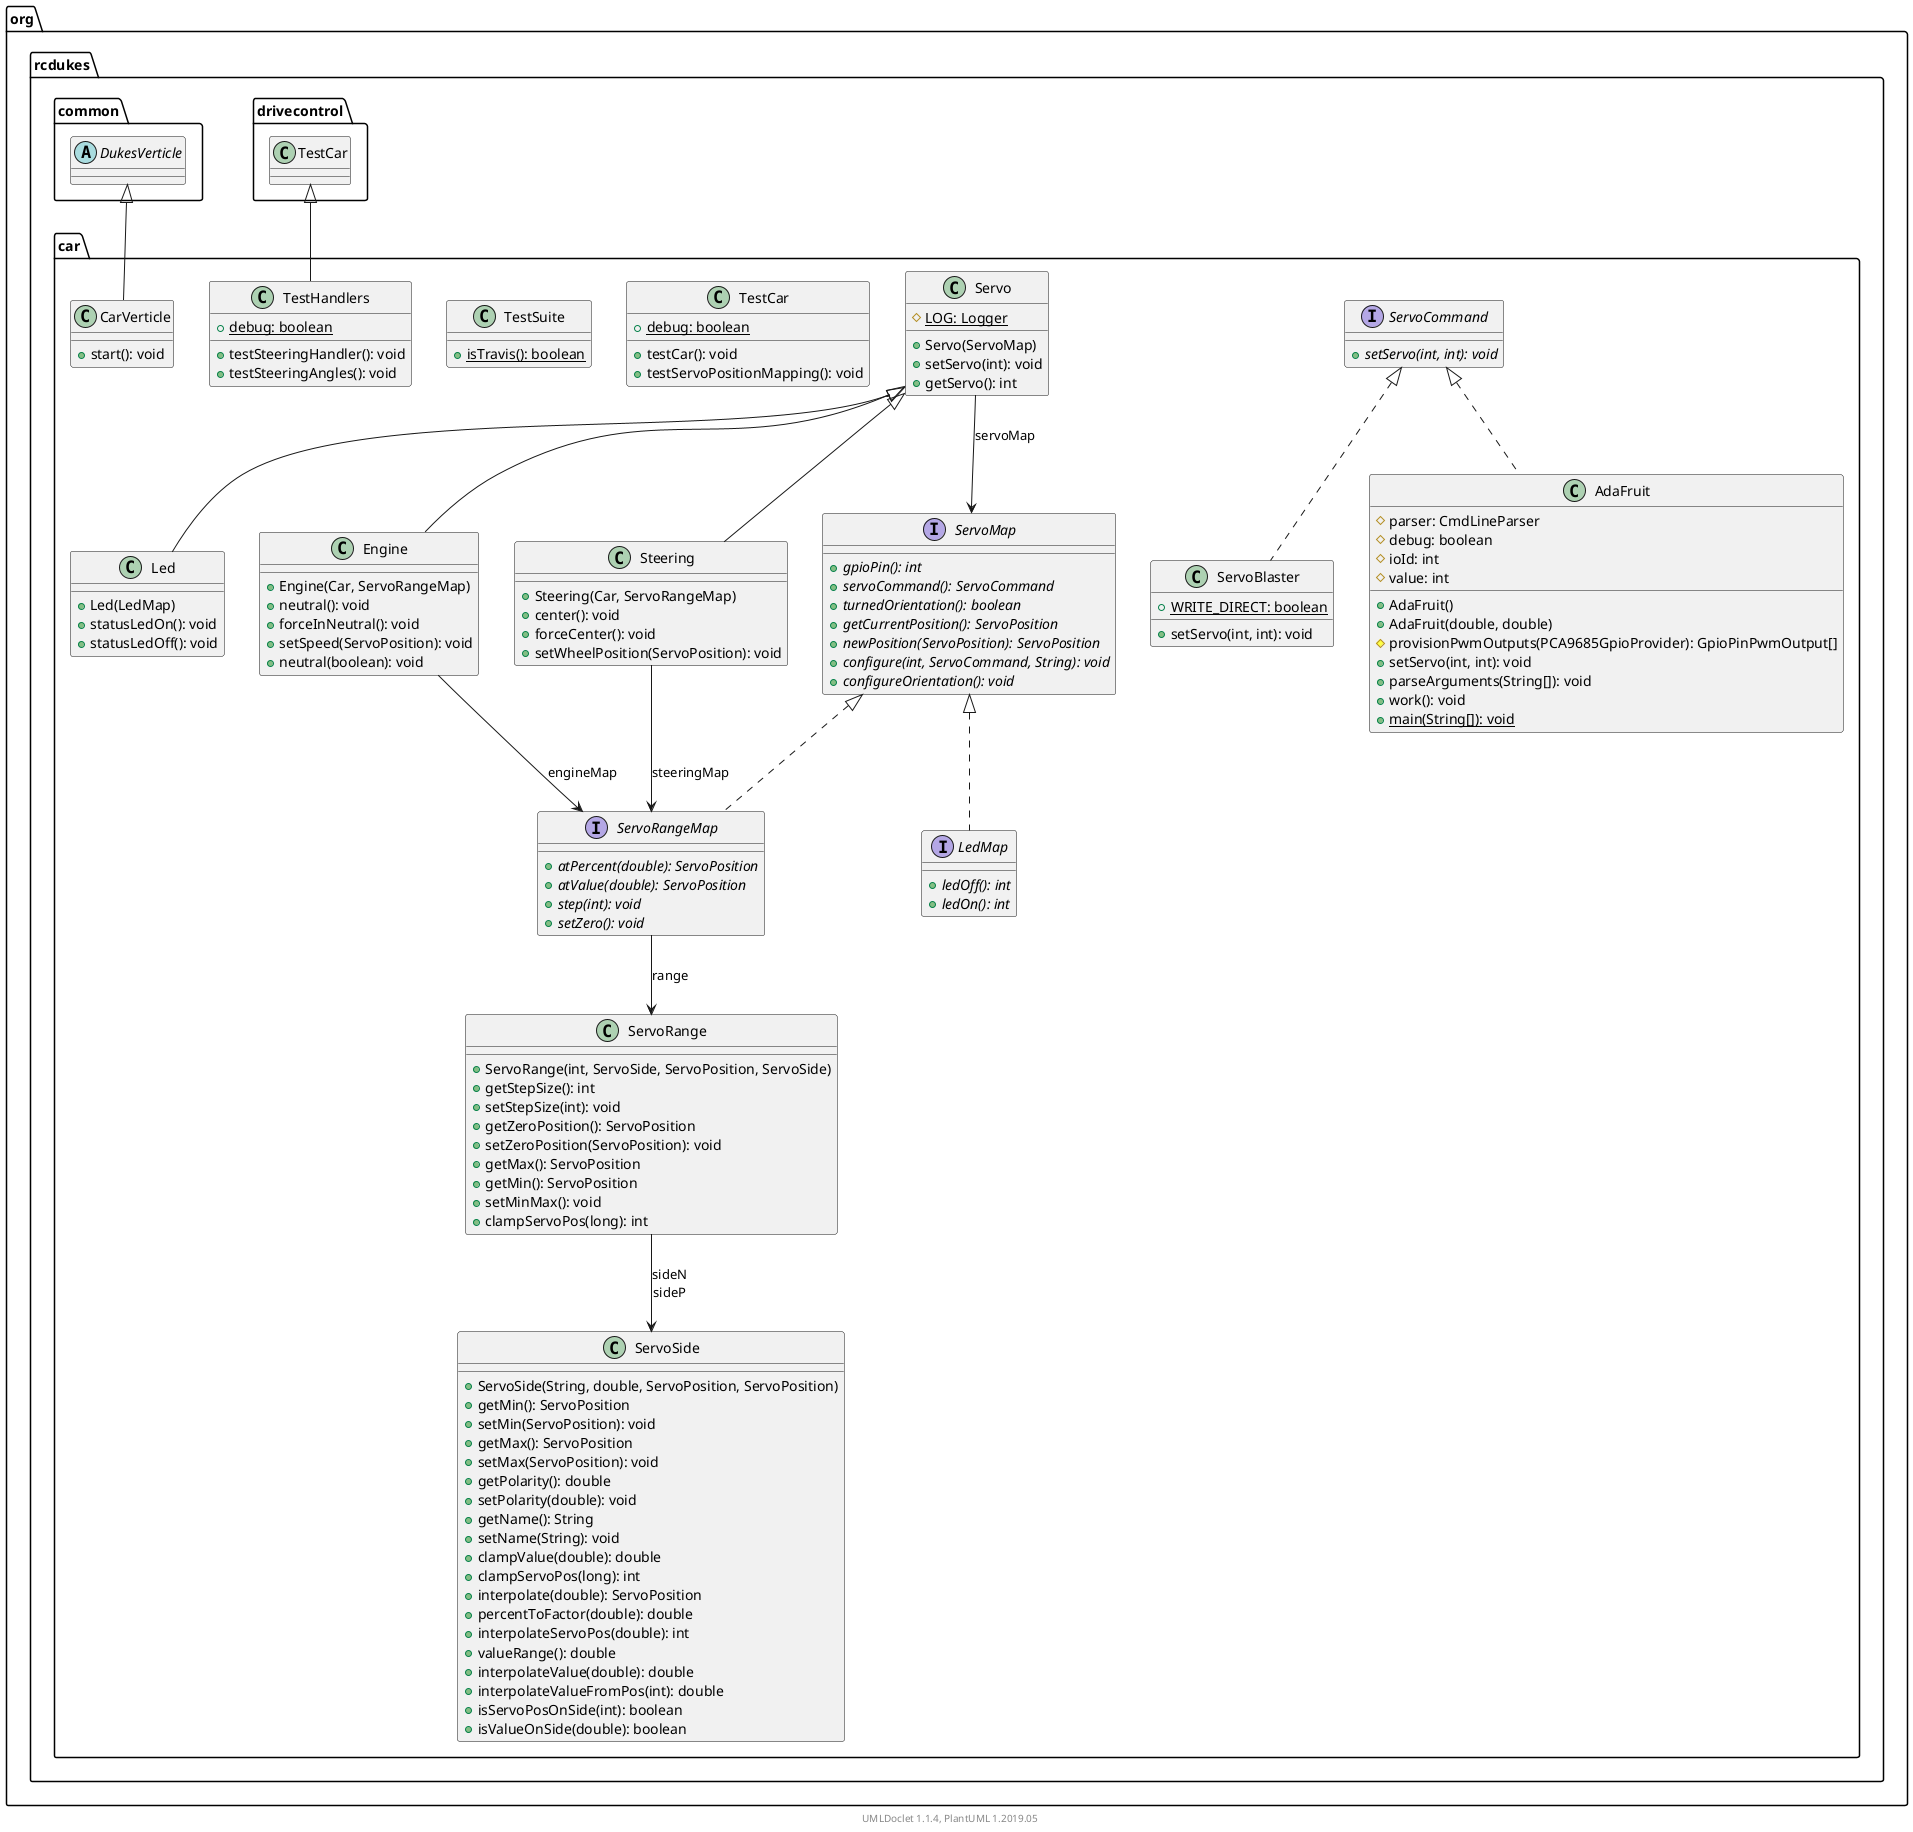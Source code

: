 @startuml

    namespace org.rcdukes.car {

        class Steering [[Steering.html]] {
            +Steering(Car, ServoRangeMap)
            +center(): void
            +forceCenter(): void
            +setWheelPosition(ServoPosition): void
        }

        class ServoSide [[ServoSide.html]] {
            +ServoSide(String, double, ServoPosition, ServoPosition)
            +getMin(): ServoPosition
            +setMin(ServoPosition): void
            +getMax(): ServoPosition
            +setMax(ServoPosition): void
            +getPolarity(): double
            +setPolarity(double): void
            +getName(): String
            +setName(String): void
            +clampValue(double): double
            +clampServoPos(long): int
            +interpolate(double): ServoPosition
            +percentToFactor(double): double
            +interpolateServoPos(double): int
            +valueRange(): double
            +interpolateValue(double): double
            +interpolateValueFromPos(int): double
            +isServoPosOnSide(int): boolean
            +isValueOnSide(double): boolean
        }

        interface ServoRangeMap [[ServoRangeMap.html]] {
            {abstract} +atPercent(double): ServoPosition
            {abstract} +atValue(double): ServoPosition
            {abstract} +step(int): void
            {abstract} +setZero(): void
        }

        class ServoRange [[ServoRange.html]] {
            +ServoRange(int, ServoSide, ServoPosition, ServoSide)
            +getStepSize(): int
            +setStepSize(int): void
            +getZeroPosition(): ServoPosition
            +setZeroPosition(ServoPosition): void
            +getMax(): ServoPosition
            +getMin(): ServoPosition
            +setMinMax(): void
            +clampServoPos(long): int
        }

        interface ServoMap [[ServoMap.html]] {
            {abstract} +gpioPin(): int
            {abstract} +servoCommand(): ServoCommand
            {abstract} +turnedOrientation(): boolean
            {abstract} +getCurrentPosition(): ServoPosition
            {abstract} +newPosition(ServoPosition): ServoPosition
            {abstract} +configure(int, ServoCommand, String): void
            {abstract} +configureOrientation(): void
        }

        interface ServoCommand [[ServoCommand.html]] {
            {abstract} +setServo(int, int): void
        }

        class ServoBlaster [[ServoBlaster.html]] {
            {static} +WRITE_DIRECT: boolean
            +setServo(int, int): void
        }

        class Servo [[Servo.html]] {
            {static} #LOG: Logger
            +Servo(ServoMap)
            +setServo(int): void
            +getServo(): int
        }

        interface LedMap [[LedMap.html]] {
            {abstract} +ledOff(): int
            {abstract} +ledOn(): int
        }

        class Led [[Led.html]] {
            +Led(LedMap)
            +statusLedOn(): void
            +statusLedOff(): void
        }

        class Engine [[Engine.html]] {
            +Engine(Car, ServoRangeMap)
            +neutral(): void
            +forceInNeutral(): void
            +setSpeed(ServoPosition): void
            +neutral(boolean): void
        }

        class AdaFruit [[AdaFruit.html]] {
            #parser: CmdLineParser
            #debug: boolean
            #ioId: int
            #value: int
            +AdaFruit()
            +AdaFruit(double, double)
            #provisionPwmOutputs(PCA9685GpioProvider): GpioPinPwmOutput[]
            +setServo(int, int): void
            +parseArguments(String[]): void
            +work(): void
            {static} +main(String[]): void
        }

        class TestCar [[TestCar.html]] {
            {static} +debug: boolean
            +testCar(): void
            +testServoPositionMapping(): void
        }

        class TestSuite [[TestSuite.html]] {
            {static} +isTravis(): boolean
        }

        class TestHandlers [[TestHandlers.html]] {
            {static} +debug: boolean
            +testSteeringHandler(): void
            +testSteeringAngles(): void
        }

        class CarVerticle [[CarVerticle.html]] {
            +start(): void
        }

        Servo <|-- Steering

        ServoMap <|.. ServoRangeMap

        ServoCommand <|.. ServoBlaster

        ServoMap <|.. LedMap

        Servo <|-- Led

        Servo <|-- Engine

        ServoCommand <|.. AdaFruit

        class org.rcdukes.drivecontrol.TestCar
        org.rcdukes.drivecontrol.TestCar <|-- TestHandlers

        abstract class org.rcdukes.common.DukesVerticle
        org.rcdukes.common.DukesVerticle <|-- CarVerticle

        Steering --> ServoRangeMap: steeringMap

        ServoRangeMap --> ServoRange: range

        ServoRange --> ServoSide: sideN\nsideP

        Servo --> ServoMap: servoMap

        Engine --> ServoRangeMap: engineMap

    }


    center footer UMLDoclet 1.1.4, PlantUML 1.2019.05
@enduml
